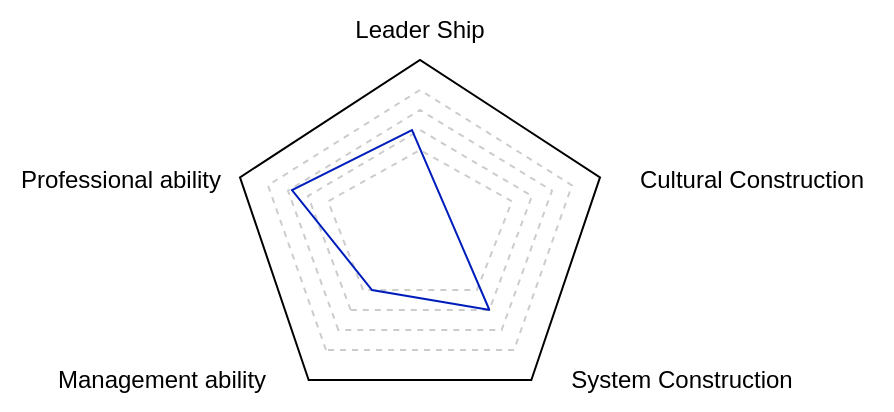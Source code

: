 <mxfile version="15.5.7" type="github" pages="4">
  <diagram id="mSQKxS0kZbXmKDzQXLly" name="技术总监">
    <mxGraphModel dx="565" dy="364" grid="1" gridSize="10" guides="1" tooltips="1" connect="1" arrows="1" fold="1" page="1" pageScale="1" pageWidth="827" pageHeight="1169" math="0" shadow="0">
      <root>
        <mxCell id="0" />
        <mxCell id="1" parent="0" />
        <mxCell id="x7rB8_ya2c64GDDTl14Z-2" value="" style="whiteSpace=wrap;html=1;shape=mxgraph.basic.pentagon;dashed=1;fillColor=none;strokeColor=default;opacity=20;" vertex="1" parent="1">
          <mxGeometry x="338" y="440" width="152" height="130" as="geometry" />
        </mxCell>
        <mxCell id="x7rB8_ya2c64GDDTl14Z-3" value="" style="whiteSpace=wrap;html=1;shape=mxgraph.basic.pentagon;dashed=1;fillColor=none;strokeColor=default;opacity=20;" vertex="1" parent="1">
          <mxGeometry x="348" y="450" width="132" height="110" as="geometry" />
        </mxCell>
        <mxCell id="x7rB8_ya2c64GDDTl14Z-5" value="" style="whiteSpace=wrap;html=1;shape=mxgraph.basic.pentagon;dashed=1;fillColor=none;strokeColor=default;opacity=20;" vertex="1" parent="1">
          <mxGeometry x="368" y="470" width="92" height="70" as="geometry" />
        </mxCell>
        <mxCell id="gizlz0MWikJhcCBtzlFW-2" value="" style="whiteSpace=wrap;html=1;shape=mxgraph.basic.pentagon;fillColor=none;" vertex="1" parent="1">
          <mxGeometry x="324" y="425" width="180" height="160" as="geometry" />
        </mxCell>
        <mxCell id="x7rB8_ya2c64GDDTl14Z-4" value="" style="whiteSpace=wrap;html=1;shape=mxgraph.basic.pentagon;dashed=1;fillColor=none;strokeColor=default;opacity=20;" vertex="1" parent="1">
          <mxGeometry x="358" y="460" width="112" height="90" as="geometry" />
        </mxCell>
        <mxCell id="gizlz0MWikJhcCBtzlFW-3" value="Leader Ship" style="text;html=1;strokeColor=none;fillColor=none;align=center;verticalAlign=middle;whiteSpace=wrap;rounded=0;" vertex="1" parent="1">
          <mxGeometry x="376" y="395" width="76" height="30" as="geometry" />
        </mxCell>
        <mxCell id="gizlz0MWikJhcCBtzlFW-6" value="&lt;span&gt;Management ability&lt;/span&gt;" style="text;html=1;strokeColor=none;fillColor=none;align=center;verticalAlign=middle;whiteSpace=wrap;rounded=0;" vertex="1" parent="1">
          <mxGeometry x="230" y="570" width="110" height="30" as="geometry" />
        </mxCell>
        <mxCell id="gizlz0MWikJhcCBtzlFW-7" value="Cultural Construction" style="text;html=1;strokeColor=none;fillColor=none;align=center;verticalAlign=middle;whiteSpace=wrap;rounded=0;" vertex="1" parent="1">
          <mxGeometry x="510" y="470" width="140" height="30" as="geometry" />
        </mxCell>
        <mxCell id="gizlz0MWikJhcCBtzlFW-8" value="System Construction" style="text;html=1;strokeColor=none;fillColor=none;align=center;verticalAlign=middle;whiteSpace=wrap;rounded=0;" vertex="1" parent="1">
          <mxGeometry x="480" y="570" width="130" height="30" as="geometry" />
        </mxCell>
        <mxCell id="x7rB8_ya2c64GDDTl14Z-6" value="" style="endArrow=none;html=1;shadow=0;fontColor=none;labelBackgroundColor=none;labelBorderColor=none;noLabel=1;verticalAlign=middle;fillColor=#0050ef;strokeColor=#001DBC;rounded=0;sketch=0;entryX=0.81;entryY=1;entryDx=0;entryDy=0;entryPerimeter=0;" edge="1" parent="1" target="x7rB8_ya2c64GDDTl14Z-4">
          <mxGeometry width="50" height="50" relative="1" as="geometry">
            <mxPoint x="449" y="550" as="sourcePoint" />
            <mxPoint x="450" y="560" as="targetPoint" />
            <Array as="points">
              <mxPoint x="390" y="540" />
              <mxPoint x="350" y="490" />
              <mxPoint x="410" y="460" />
            </Array>
          </mxGeometry>
        </mxCell>
        <mxCell id="x7rB8_ya2c64GDDTl14Z-8" value="&lt;span&gt;Professional ability&lt;/span&gt;" style="text;html=1;align=center;verticalAlign=middle;resizable=0;points=[];autosize=1;strokeColor=none;fillColor=none;fontColor=none;" vertex="1" parent="1">
          <mxGeometry x="204" y="475" width="120" height="20" as="geometry" />
        </mxCell>
      </root>
    </mxGraphModel>
  </diagram>
  <diagram id="kl2pYVQYESPha2Mf8wEj" name="技术VP">
    <mxGraphModel dx="565" dy="364" grid="1" gridSize="10" guides="1" tooltips="1" connect="1" arrows="1" fold="1" page="1" pageScale="1" pageWidth="827" pageHeight="1169" math="0" shadow="0">
      <root>
        <mxCell id="nco4c_S5xprbghAa8xNT-0" />
        <mxCell id="nco4c_S5xprbghAa8xNT-1" parent="nco4c_S5xprbghAa8xNT-0" />
        <mxCell id="CXhLGJMlhBviRi8fhUv6-0" value="" style="whiteSpace=wrap;html=1;shape=mxgraph.basic.pentagon;dashed=1;fillColor=none;strokeColor=default;opacity=20;" vertex="1" parent="nco4c_S5xprbghAa8xNT-1">
          <mxGeometry x="325" y="527" width="152" height="130" as="geometry" />
        </mxCell>
        <mxCell id="CXhLGJMlhBviRi8fhUv6-1" value="" style="whiteSpace=wrap;html=1;shape=mxgraph.basic.pentagon;dashed=1;fillColor=none;strokeColor=default;opacity=20;" vertex="1" parent="nco4c_S5xprbghAa8xNT-1">
          <mxGeometry x="335" y="537" width="132" height="110" as="geometry" />
        </mxCell>
        <mxCell id="CXhLGJMlhBviRi8fhUv6-2" value="" style="whiteSpace=wrap;html=1;shape=mxgraph.basic.pentagon;dashed=1;fillColor=none;strokeColor=default;opacity=20;" vertex="1" parent="nco4c_S5xprbghAa8xNT-1">
          <mxGeometry x="355" y="557" width="92" height="70" as="geometry" />
        </mxCell>
        <mxCell id="CXhLGJMlhBviRi8fhUv6-3" value="" style="whiteSpace=wrap;html=1;shape=mxgraph.basic.pentagon;fillColor=none;" vertex="1" parent="nco4c_S5xprbghAa8xNT-1">
          <mxGeometry x="311" y="512" width="180" height="160" as="geometry" />
        </mxCell>
        <mxCell id="CXhLGJMlhBviRi8fhUv6-4" value="" style="whiteSpace=wrap;html=1;shape=mxgraph.basic.pentagon;dashed=1;fillColor=none;strokeColor=default;opacity=20;" vertex="1" parent="nco4c_S5xprbghAa8xNT-1">
          <mxGeometry x="345" y="547" width="112" height="90" as="geometry" />
        </mxCell>
        <mxCell id="CXhLGJMlhBviRi8fhUv6-5" value="Leader Ship" style="text;html=1;strokeColor=none;fillColor=none;align=center;verticalAlign=middle;whiteSpace=wrap;rounded=0;" vertex="1" parent="nco4c_S5xprbghAa8xNT-1">
          <mxGeometry x="363" y="482" width="76" height="30" as="geometry" />
        </mxCell>
        <mxCell id="CXhLGJMlhBviRi8fhUv6-6" value="&lt;span&gt;Management ability&lt;/span&gt;" style="text;html=1;strokeColor=none;fillColor=none;align=center;verticalAlign=middle;whiteSpace=wrap;rounded=0;" vertex="1" parent="nco4c_S5xprbghAa8xNT-1">
          <mxGeometry x="217" y="657" width="110" height="30" as="geometry" />
        </mxCell>
        <mxCell id="CXhLGJMlhBviRi8fhUv6-7" value="Cultural Construction" style="text;html=1;strokeColor=none;fillColor=none;align=center;verticalAlign=middle;whiteSpace=wrap;rounded=0;" vertex="1" parent="nco4c_S5xprbghAa8xNT-1">
          <mxGeometry x="497" y="557" width="140" height="30" as="geometry" />
        </mxCell>
        <mxCell id="CXhLGJMlhBviRi8fhUv6-8" value="System Construction" style="text;html=1;strokeColor=none;fillColor=none;align=center;verticalAlign=middle;whiteSpace=wrap;rounded=0;" vertex="1" parent="nco4c_S5xprbghAa8xNT-1">
          <mxGeometry x="467" y="657" width="130" height="30" as="geometry" />
        </mxCell>
        <mxCell id="CXhLGJMlhBviRi8fhUv6-9" value="" style="endArrow=none;html=1;shadow=0;fontColor=none;labelBackgroundColor=none;labelBorderColor=none;noLabel=1;verticalAlign=middle;fillColor=#0050ef;strokeColor=#001DBC;rounded=0;sketch=0;" edge="1" parent="nco4c_S5xprbghAa8xNT-1">
          <mxGeometry width="50" height="50" relative="1" as="geometry">
            <mxPoint x="440" y="650" as="sourcePoint" />
            <mxPoint x="440" y="650" as="targetPoint" />
            <Array as="points">
              <mxPoint x="350" y="650" />
              <mxPoint x="340" y="577" />
              <mxPoint x="400" y="550" />
              <mxPoint x="440" y="590" />
            </Array>
          </mxGeometry>
        </mxCell>
        <mxCell id="CXhLGJMlhBviRi8fhUv6-10" value="&lt;span&gt;Professional ability&lt;/span&gt;" style="text;html=1;align=center;verticalAlign=middle;resizable=0;points=[];autosize=1;strokeColor=none;fillColor=none;fontColor=none;" vertex="1" parent="nco4c_S5xprbghAa8xNT-1">
          <mxGeometry x="191" y="562" width="120" height="20" as="geometry" />
        </mxCell>
      </root>
    </mxGraphModel>
  </diagram>
  <diagram id="y1GtvYrJBYnmfbD5V6iQ" name="首席架构师">
    <mxGraphModel dx="818" dy="527" grid="1" gridSize="10" guides="1" tooltips="1" connect="1" arrows="1" fold="1" page="1" pageScale="1" pageWidth="827" pageHeight="1169" math="0" shadow="0">
      <root>
        <mxCell id="vSApou7Ybg_CyHVxAc0E-0" />
        <mxCell id="vSApou7Ybg_CyHVxAc0E-1" parent="vSApou7Ybg_CyHVxAc0E-0" />
        <mxCell id="pwTeNzdxnyY4c95WzjWs-0" value="" style="whiteSpace=wrap;html=1;shape=mxgraph.basic.pentagon;dashed=1;fillColor=none;strokeColor=default;opacity=20;" vertex="1" parent="vSApou7Ybg_CyHVxAc0E-1">
          <mxGeometry x="325" y="527" width="152" height="130" as="geometry" />
        </mxCell>
        <mxCell id="pwTeNzdxnyY4c95WzjWs-1" value="" style="whiteSpace=wrap;html=1;shape=mxgraph.basic.pentagon;dashed=1;fillColor=none;strokeColor=default;opacity=20;" vertex="1" parent="vSApou7Ybg_CyHVxAc0E-1">
          <mxGeometry x="335" y="537" width="132" height="110" as="geometry" />
        </mxCell>
        <mxCell id="pwTeNzdxnyY4c95WzjWs-2" value="" style="whiteSpace=wrap;html=1;shape=mxgraph.basic.pentagon;dashed=1;fillColor=none;strokeColor=default;opacity=20;" vertex="1" parent="vSApou7Ybg_CyHVxAc0E-1">
          <mxGeometry x="355" y="557" width="92" height="70" as="geometry" />
        </mxCell>
        <mxCell id="pwTeNzdxnyY4c95WzjWs-3" value="" style="whiteSpace=wrap;html=1;shape=mxgraph.basic.pentagon;fillColor=none;" vertex="1" parent="vSApou7Ybg_CyHVxAc0E-1">
          <mxGeometry x="311" y="512" width="180" height="160" as="geometry" />
        </mxCell>
        <mxCell id="pwTeNzdxnyY4c95WzjWs-4" value="" style="whiteSpace=wrap;html=1;shape=mxgraph.basic.pentagon;dashed=1;fillColor=none;strokeColor=default;opacity=20;" vertex="1" parent="vSApou7Ybg_CyHVxAc0E-1">
          <mxGeometry x="345" y="547" width="112" height="90" as="geometry" />
        </mxCell>
        <mxCell id="pwTeNzdxnyY4c95WzjWs-5" value="Leader Ship" style="text;html=1;strokeColor=none;fillColor=none;align=center;verticalAlign=middle;whiteSpace=wrap;rounded=0;" vertex="1" parent="vSApou7Ybg_CyHVxAc0E-1">
          <mxGeometry x="363" y="482" width="76" height="30" as="geometry" />
        </mxCell>
        <mxCell id="pwTeNzdxnyY4c95WzjWs-6" value="&lt;span&gt;Management ability&lt;/span&gt;" style="text;html=1;strokeColor=none;fillColor=none;align=center;verticalAlign=middle;whiteSpace=wrap;rounded=0;" vertex="1" parent="vSApou7Ybg_CyHVxAc0E-1">
          <mxGeometry x="217" y="657" width="110" height="30" as="geometry" />
        </mxCell>
        <mxCell id="pwTeNzdxnyY4c95WzjWs-7" value="Cultural Construction" style="text;html=1;strokeColor=none;fillColor=none;align=center;verticalAlign=middle;whiteSpace=wrap;rounded=0;" vertex="1" parent="vSApou7Ybg_CyHVxAc0E-1">
          <mxGeometry x="497" y="557" width="140" height="30" as="geometry" />
        </mxCell>
        <mxCell id="pwTeNzdxnyY4c95WzjWs-8" value="System Construction" style="text;html=1;strokeColor=none;fillColor=none;align=center;verticalAlign=middle;whiteSpace=wrap;rounded=0;" vertex="1" parent="vSApou7Ybg_CyHVxAc0E-1">
          <mxGeometry x="467" y="657" width="130" height="30" as="geometry" />
        </mxCell>
        <mxCell id="pwTeNzdxnyY4c95WzjWs-9" value="" style="endArrow=none;html=1;shadow=0;fontColor=none;labelBackgroundColor=none;labelBorderColor=none;noLabel=1;verticalAlign=middle;fillColor=#0050ef;strokeColor=#001DBC;rounded=0;sketch=0;entryX=0.717;entryY=0.862;entryDx=0;entryDy=0;entryPerimeter=0;" edge="1" parent="vSApou7Ybg_CyHVxAc0E-1" target="pwTeNzdxnyY4c95WzjWs-3">
          <mxGeometry width="50" height="50" relative="1" as="geometry">
            <mxPoint x="440" y="650" as="sourcePoint" />
            <mxPoint x="437" y="647" as="targetPoint" />
            <Array as="points">
              <mxPoint x="360" y="650" />
              <mxPoint x="320" y="570" />
              <mxPoint x="400" y="560" />
              <mxPoint x="430" y="590" />
            </Array>
          </mxGeometry>
        </mxCell>
        <mxCell id="pwTeNzdxnyY4c95WzjWs-10" value="&lt;span&gt;Professional ability&lt;/span&gt;" style="text;html=1;align=center;verticalAlign=middle;resizable=0;points=[];autosize=1;strokeColor=none;fillColor=none;fontColor=none;" vertex="1" parent="vSApou7Ybg_CyHVxAc0E-1">
          <mxGeometry x="191" y="562" width="120" height="20" as="geometry" />
        </mxCell>
      </root>
    </mxGraphModel>
  </diagram>
  <diagram id="yhfJOgfKjzBxdK9VFd7x" name="CTO">
    <mxGraphModel dx="818" dy="527" grid="1" gridSize="10" guides="1" tooltips="1" connect="1" arrows="1" fold="1" page="1" pageScale="1" pageWidth="827" pageHeight="1169" math="0" shadow="0">
      <root>
        <mxCell id="jTspyn-IlJdHVaJfFm39-0" />
        <mxCell id="jTspyn-IlJdHVaJfFm39-1" parent="jTspyn-IlJdHVaJfFm39-0" />
        <mxCell id="-FHQtYbXL1Lm1P-UScYC-0" value="" style="whiteSpace=wrap;html=1;shape=mxgraph.basic.pentagon;dashed=1;fillColor=none;strokeColor=default;opacity=20;" vertex="1" parent="jTspyn-IlJdHVaJfFm39-1">
          <mxGeometry x="325" y="527" width="152" height="130" as="geometry" />
        </mxCell>
        <mxCell id="-FHQtYbXL1Lm1P-UScYC-1" value="" style="whiteSpace=wrap;html=1;shape=mxgraph.basic.pentagon;dashed=1;fillColor=none;strokeColor=default;opacity=20;" vertex="1" parent="jTspyn-IlJdHVaJfFm39-1">
          <mxGeometry x="335" y="537" width="132" height="110" as="geometry" />
        </mxCell>
        <mxCell id="-FHQtYbXL1Lm1P-UScYC-2" value="" style="whiteSpace=wrap;html=1;shape=mxgraph.basic.pentagon;dashed=1;fillColor=none;strokeColor=default;opacity=20;" vertex="1" parent="jTspyn-IlJdHVaJfFm39-1">
          <mxGeometry x="355" y="557" width="92" height="70" as="geometry" />
        </mxCell>
        <mxCell id="-FHQtYbXL1Lm1P-UScYC-3" value="" style="whiteSpace=wrap;html=1;shape=mxgraph.basic.pentagon;fillColor=none;" vertex="1" parent="jTspyn-IlJdHVaJfFm39-1">
          <mxGeometry x="311" y="512" width="180" height="160" as="geometry" />
        </mxCell>
        <mxCell id="-FHQtYbXL1Lm1P-UScYC-4" value="" style="whiteSpace=wrap;html=1;shape=mxgraph.basic.pentagon;dashed=1;fillColor=none;strokeColor=default;opacity=20;" vertex="1" parent="jTspyn-IlJdHVaJfFm39-1">
          <mxGeometry x="345" y="547" width="112" height="90" as="geometry" />
        </mxCell>
        <mxCell id="-FHQtYbXL1Lm1P-UScYC-5" value="Leader Ship" style="text;html=1;strokeColor=none;fillColor=none;align=center;verticalAlign=middle;whiteSpace=wrap;rounded=0;" vertex="1" parent="jTspyn-IlJdHVaJfFm39-1">
          <mxGeometry x="363" y="482" width="76" height="30" as="geometry" />
        </mxCell>
        <mxCell id="-FHQtYbXL1Lm1P-UScYC-6" value="&lt;span&gt;Management ability&lt;/span&gt;" style="text;html=1;strokeColor=none;fillColor=none;align=center;verticalAlign=middle;whiteSpace=wrap;rounded=0;" vertex="1" parent="jTspyn-IlJdHVaJfFm39-1">
          <mxGeometry x="217" y="657" width="110" height="30" as="geometry" />
        </mxCell>
        <mxCell id="-FHQtYbXL1Lm1P-UScYC-7" value="Cultural Construction" style="text;html=1;strokeColor=none;fillColor=none;align=center;verticalAlign=middle;whiteSpace=wrap;rounded=0;" vertex="1" parent="jTspyn-IlJdHVaJfFm39-1">
          <mxGeometry x="497" y="557" width="140" height="30" as="geometry" />
        </mxCell>
        <mxCell id="-FHQtYbXL1Lm1P-UScYC-8" value="System Construction" style="text;html=1;strokeColor=none;fillColor=none;align=center;verticalAlign=middle;whiteSpace=wrap;rounded=0;" vertex="1" parent="jTspyn-IlJdHVaJfFm39-1">
          <mxGeometry x="467" y="657" width="130" height="30" as="geometry" />
        </mxCell>
        <mxCell id="-FHQtYbXL1Lm1P-UScYC-9" value="" style="endArrow=none;html=1;shadow=0;fontColor=none;labelBackgroundColor=none;labelBorderColor=none;noLabel=1;verticalAlign=middle;fillColor=#0050ef;strokeColor=#001DBC;rounded=0;sketch=0;entryX=0.772;entryY=0.925;entryDx=0;entryDy=0;entryPerimeter=0;" edge="1" parent="jTspyn-IlJdHVaJfFm39-1" target="-FHQtYbXL1Lm1P-UScYC-3">
          <mxGeometry width="50" height="50" relative="1" as="geometry">
            <mxPoint x="450" y="660" as="sourcePoint" />
            <mxPoint x="450" y="660" as="targetPoint" />
            <Array as="points">
              <mxPoint x="360" y="660" />
              <mxPoint x="330" y="580" />
              <mxPoint x="400" y="520" />
              <mxPoint x="480" y="570" />
            </Array>
          </mxGeometry>
        </mxCell>
        <mxCell id="-FHQtYbXL1Lm1P-UScYC-10" value="&lt;span&gt;Professional ability&lt;/span&gt;" style="text;html=1;align=center;verticalAlign=middle;resizable=0;points=[];autosize=1;strokeColor=none;fillColor=none;fontColor=none;" vertex="1" parent="jTspyn-IlJdHVaJfFm39-1">
          <mxGeometry x="191" y="562" width="120" height="20" as="geometry" />
        </mxCell>
      </root>
    </mxGraphModel>
  </diagram>
</mxfile>
